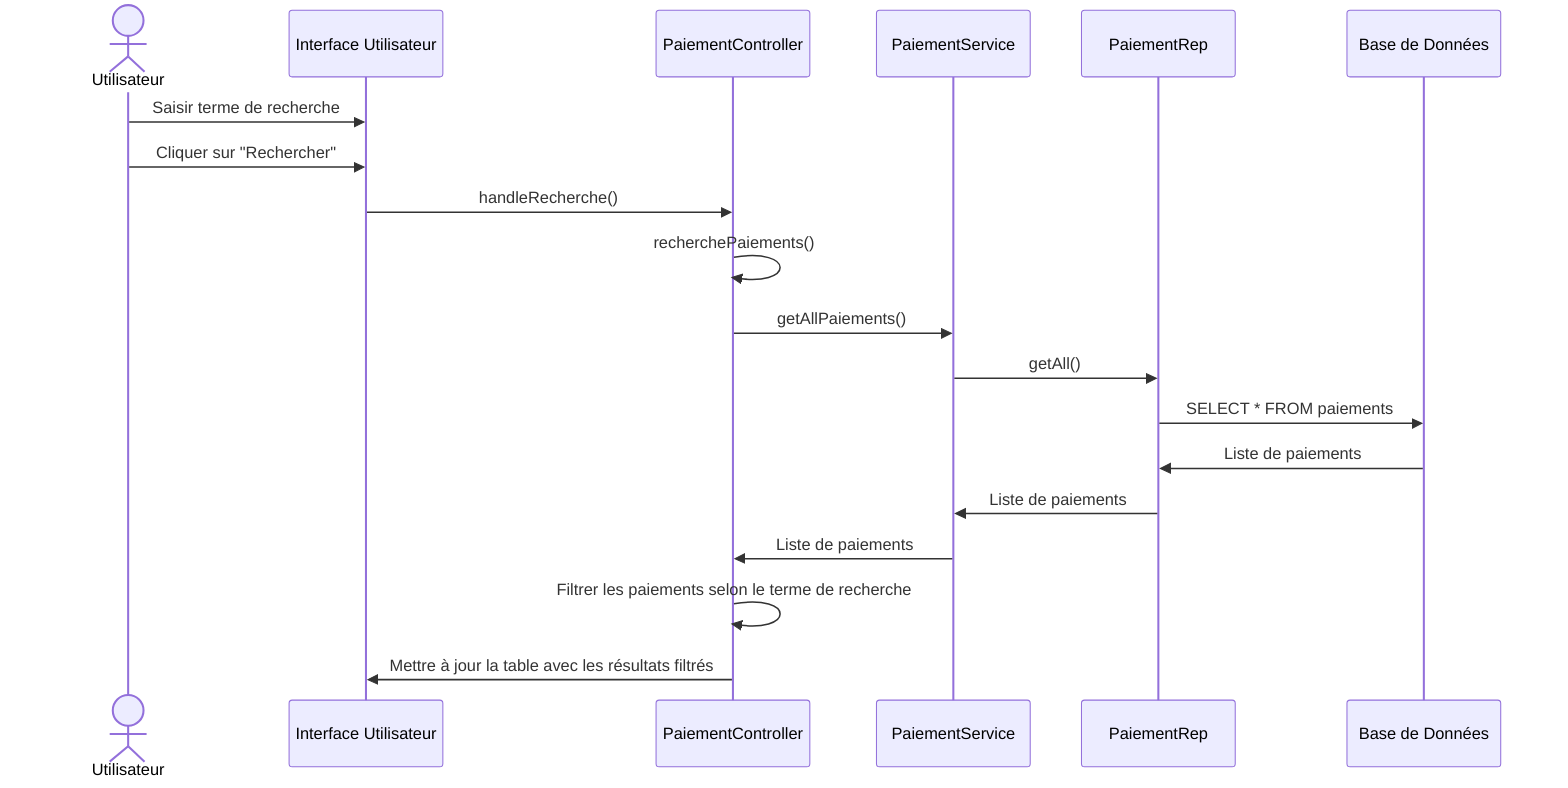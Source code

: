 sequenceDiagram
    actor Utilisateur
    participant IHM as Interface Utilisateur
    participant Ctrl as PaiementController
    participant Svc as PaiementService
    participant Rep as PaiementRep
    participant DB as Base de Données

    Utilisateur->>IHM: Saisir terme de recherche
    Utilisateur->>IHM: Cliquer sur "Rechercher"
    IHM->>Ctrl: handleRecherche()
    Ctrl->>Ctrl: recherchePaiements()
    Ctrl->>Svc: getAllPaiements()
    Svc->>Rep: getAll()
    Rep->>DB: SELECT * FROM paiements
    DB->>Rep: Liste de paiements
    Rep->>Svc: Liste de paiements
    Svc->>Ctrl: Liste de paiements
    Ctrl->>Ctrl: Filtrer les paiements selon le terme de recherche
    Ctrl->>IHM: Mettre à jour la table avec les résultats filtrés